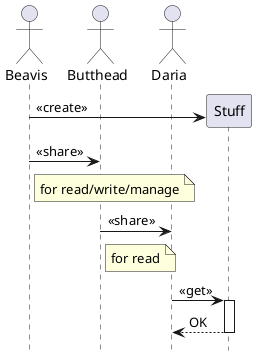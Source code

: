 @startuml

skinparam backgroundColor #FFFFFF
skinparam defaultFontName "Source Sans Pro"
hide footbox

actor Beavis
actor Butthead
actor Daria

Beavis -> Stuff **: <<create>>

Beavis -> Butthead: <<share>>
note right of Beavis
    for read/write/manage
end note

Butthead -> Daria: <<share>>
note right of Butthead
    for read
end note

Daria -> Stuff: <<get>>
activate Stuff
return OK

@enduml
